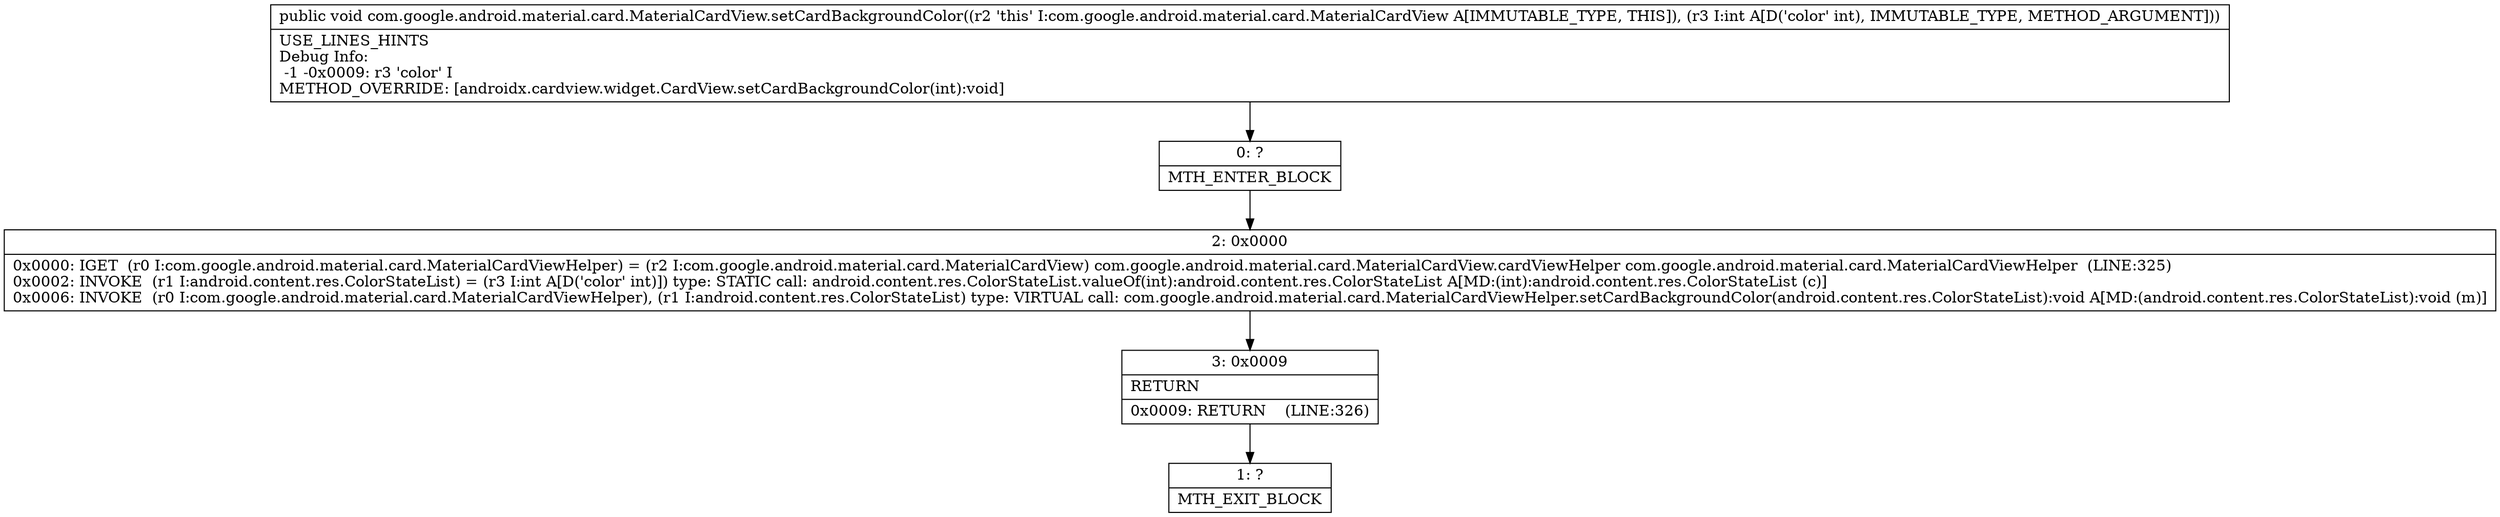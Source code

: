 digraph "CFG forcom.google.android.material.card.MaterialCardView.setCardBackgroundColor(I)V" {
Node_0 [shape=record,label="{0\:\ ?|MTH_ENTER_BLOCK\l}"];
Node_2 [shape=record,label="{2\:\ 0x0000|0x0000: IGET  (r0 I:com.google.android.material.card.MaterialCardViewHelper) = (r2 I:com.google.android.material.card.MaterialCardView) com.google.android.material.card.MaterialCardView.cardViewHelper com.google.android.material.card.MaterialCardViewHelper  (LINE:325)\l0x0002: INVOKE  (r1 I:android.content.res.ColorStateList) = (r3 I:int A[D('color' int)]) type: STATIC call: android.content.res.ColorStateList.valueOf(int):android.content.res.ColorStateList A[MD:(int):android.content.res.ColorStateList (c)]\l0x0006: INVOKE  (r0 I:com.google.android.material.card.MaterialCardViewHelper), (r1 I:android.content.res.ColorStateList) type: VIRTUAL call: com.google.android.material.card.MaterialCardViewHelper.setCardBackgroundColor(android.content.res.ColorStateList):void A[MD:(android.content.res.ColorStateList):void (m)]\l}"];
Node_3 [shape=record,label="{3\:\ 0x0009|RETURN\l|0x0009: RETURN    (LINE:326)\l}"];
Node_1 [shape=record,label="{1\:\ ?|MTH_EXIT_BLOCK\l}"];
MethodNode[shape=record,label="{public void com.google.android.material.card.MaterialCardView.setCardBackgroundColor((r2 'this' I:com.google.android.material.card.MaterialCardView A[IMMUTABLE_TYPE, THIS]), (r3 I:int A[D('color' int), IMMUTABLE_TYPE, METHOD_ARGUMENT]))  | USE_LINES_HINTS\lDebug Info:\l  \-1 \-0x0009: r3 'color' I\lMETHOD_OVERRIDE: [androidx.cardview.widget.CardView.setCardBackgroundColor(int):void]\l}"];
MethodNode -> Node_0;Node_0 -> Node_2;
Node_2 -> Node_3;
Node_3 -> Node_1;
}

